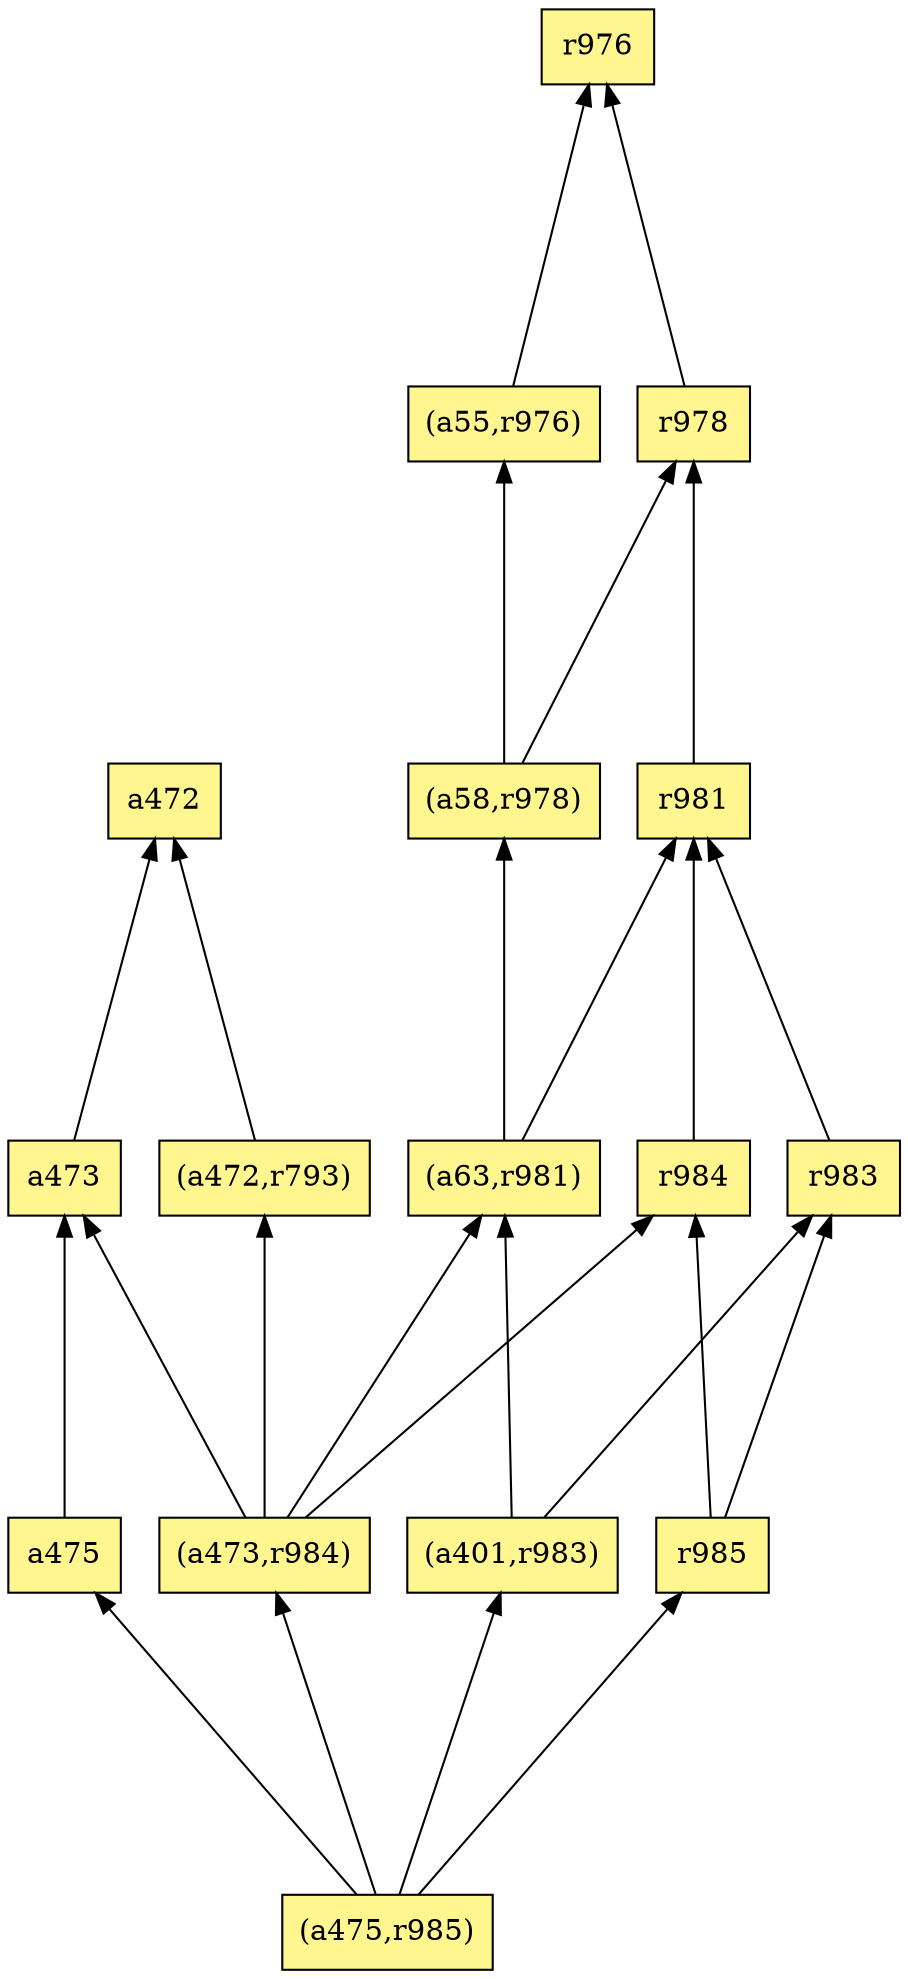 digraph G {
rankdir=BT;ranksep="2.0";
"(a472,r793)" [shape=record,fillcolor=khaki1,style=filled,label="{(a472,r793)}"];
"r981" [shape=record,fillcolor=khaki1,style=filled,label="{r981}"];
"(a63,r981)" [shape=record,fillcolor=khaki1,style=filled,label="{(a63,r981)}"];
"r985" [shape=record,fillcolor=khaki1,style=filled,label="{r985}"];
"(a401,r983)" [shape=record,fillcolor=khaki1,style=filled,label="{(a401,r983)}"];
"r984" [shape=record,fillcolor=khaki1,style=filled,label="{r984}"];
"a475" [shape=record,fillcolor=khaki1,style=filled,label="{a475}"];
"r983" [shape=record,fillcolor=khaki1,style=filled,label="{r983}"];
"(a55,r976)" [shape=record,fillcolor=khaki1,style=filled,label="{(a55,r976)}"];
"(a475,r985)" [shape=record,fillcolor=khaki1,style=filled,label="{(a475,r985)}"];
"(a473,r984)" [shape=record,fillcolor=khaki1,style=filled,label="{(a473,r984)}"];
"r976" [shape=record,fillcolor=khaki1,style=filled,label="{r976}"];
"a472" [shape=record,fillcolor=khaki1,style=filled,label="{a472}"];
"a473" [shape=record,fillcolor=khaki1,style=filled,label="{a473}"];
"r978" [shape=record,fillcolor=khaki1,style=filled,label="{r978}"];
"(a58,r978)" [shape=record,fillcolor=khaki1,style=filled,label="{(a58,r978)}"];
"(a472,r793)" -> "a472"
"r981" -> "r978"
"(a63,r981)" -> "r981"
"(a63,r981)" -> "(a58,r978)"
"r985" -> "r984"
"r985" -> "r983"
"(a401,r983)" -> "(a63,r981)"
"(a401,r983)" -> "r983"
"r984" -> "r981"
"a475" -> "a473"
"r983" -> "r981"
"(a55,r976)" -> "r976"
"(a475,r985)" -> "(a473,r984)"
"(a475,r985)" -> "r985"
"(a475,r985)" -> "a475"
"(a475,r985)" -> "(a401,r983)"
"(a473,r984)" -> "(a472,r793)"
"(a473,r984)" -> "(a63,r981)"
"(a473,r984)" -> "r984"
"(a473,r984)" -> "a473"
"a473" -> "a472"
"r978" -> "r976"
"(a58,r978)" -> "r978"
"(a58,r978)" -> "(a55,r976)"
}